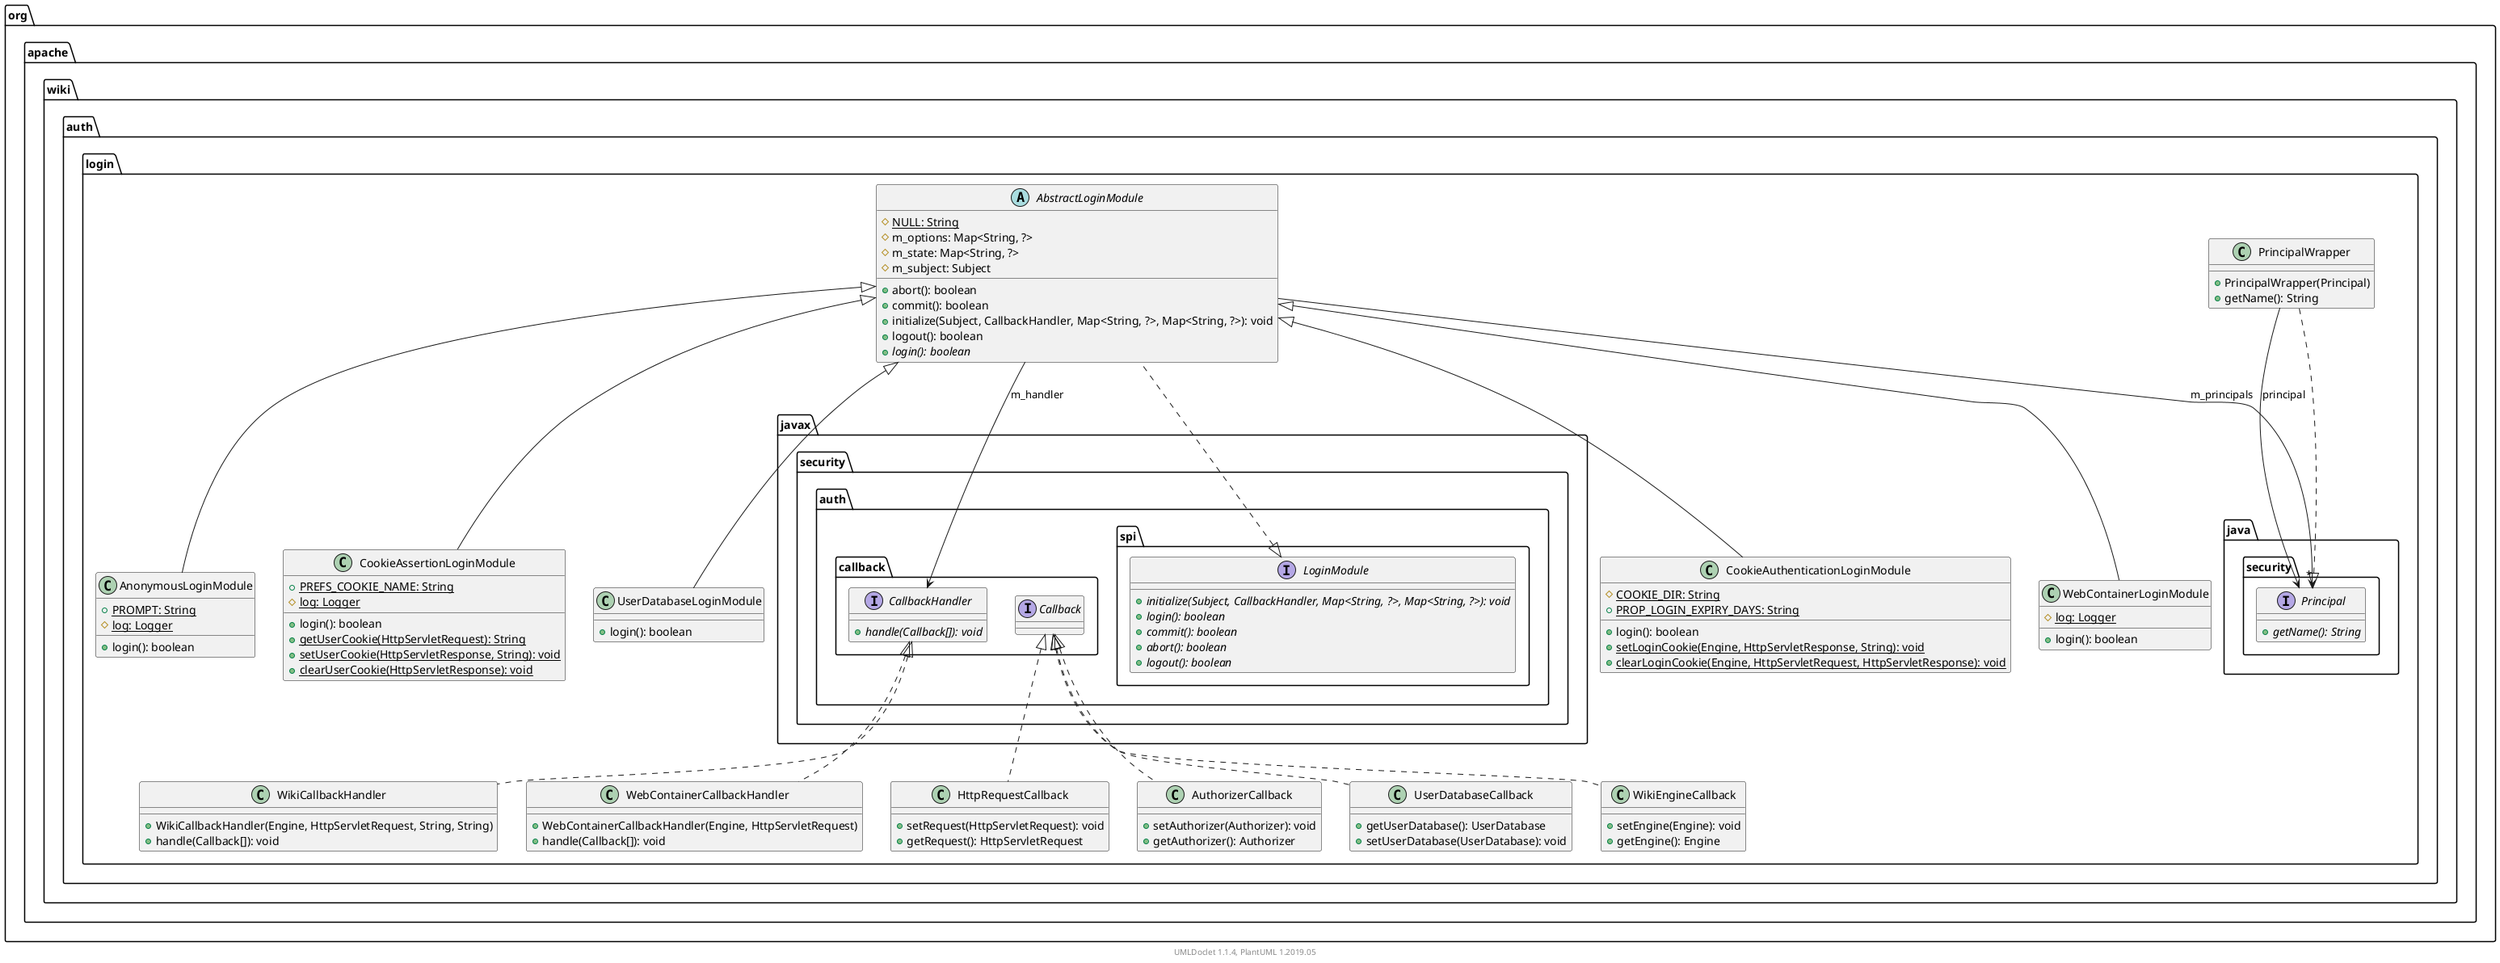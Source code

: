 @startuml

    namespace org.apache.wiki.auth.login {

        class PrincipalWrapper [[PrincipalWrapper.html]] {
            +PrincipalWrapper(Principal)
            +getName(): String
        }

        class WikiCallbackHandler [[WikiCallbackHandler.html]] {
            +WikiCallbackHandler(Engine, HttpServletRequest, String, String)
            +handle(Callback[]): void
        }

        class CookieAuthenticationLoginModule [[CookieAuthenticationLoginModule.html]] {
            {static} #COOKIE_DIR: String
            {static} +PROP_LOGIN_EXPIRY_DAYS: String
            +login(): boolean
            {static} +setLoginCookie(Engine, HttpServletResponse, String): void
            {static} +clearLoginCookie(Engine, HttpServletRequest, HttpServletResponse): void
        }

        class WebContainerLoginModule [[WebContainerLoginModule.html]] {
            {static} #log: Logger
            +login(): boolean
        }

        class AnonymousLoginModule [[AnonymousLoginModule.html]] {
            {static} +PROMPT: String
            {static} #log: Logger
            +login(): boolean
        }

        class HttpRequestCallback [[HttpRequestCallback.html]] {
            +setRequest(HttpServletRequest): void
            +getRequest(): HttpServletRequest
        }

        class CookieAssertionLoginModule [[CookieAssertionLoginModule.html]] {
            {static} +PREFS_COOKIE_NAME: String
            {static} #log: Logger
            +login(): boolean
            {static} +getUserCookie(HttpServletRequest): String
            {static} +setUserCookie(HttpServletResponse, String): void
            {static} +clearUserCookie(HttpServletResponse): void
        }

        class AuthorizerCallback [[AuthorizerCallback.html]] {
            +setAuthorizer(Authorizer): void
            +getAuthorizer(): Authorizer
        }

        abstract class AbstractLoginModule [[AbstractLoginModule.html]] {
            {static} #NULL: String
            #m_options: Map<String, ?>
            #m_state: Map<String, ?>
            #m_subject: Subject
            +abort(): boolean
            +commit(): boolean
            +initialize(Subject, CallbackHandler, Map<String, ?>, Map<String, ?>): void
            +logout(): boolean
            {abstract} +login(): boolean
        }

        class UserDatabaseCallback [[UserDatabaseCallback.html]] {
            +getUserDatabase(): UserDatabase
            +setUserDatabase(UserDatabase): void
        }

        class UserDatabaseLoginModule [[UserDatabaseLoginModule.html]] {
            +login(): boolean
        }

        class WebContainerCallbackHandler [[WebContainerCallbackHandler.html]] {
            +WebContainerCallbackHandler(Engine, HttpServletRequest)
            +handle(Callback[]): void
        }

        class WikiEngineCallback [[WikiEngineCallback.html]] {
            +setEngine(Engine): void
            +getEngine(): Engine
        }

        interface java.security.Principal {
            {abstract} +getName(): String
        }
        java.security.Principal <|.. PrincipalWrapper

        interface javax.security.auth.callback.CallbackHandler {
            {abstract} +handle(Callback[]): void
        }
        javax.security.auth.callback.CallbackHandler <|.. WikiCallbackHandler

        AbstractLoginModule <|-- CookieAuthenticationLoginModule

        AbstractLoginModule <|-- WebContainerLoginModule

        AbstractLoginModule <|-- AnonymousLoginModule

        interface javax.security.auth.callback.Callback
        javax.security.auth.callback.Callback <|.. HttpRequestCallback

        AbstractLoginModule <|-- CookieAssertionLoginModule

        javax.security.auth.callback.Callback <|.. AuthorizerCallback

        interface javax.security.auth.spi.LoginModule {
            {abstract} +initialize(Subject, CallbackHandler, Map<String, ?>, Map<String, ?>): void
            {abstract} +login(): boolean
            {abstract} +commit(): boolean
            {abstract} +abort(): boolean
            {abstract} +logout(): boolean
        }
        javax.security.auth.spi.LoginModule <|.. AbstractLoginModule

        javax.security.auth.callback.Callback <|.. UserDatabaseCallback

        AbstractLoginModule <|-- UserDatabaseLoginModule

        javax.security.auth.callback.CallbackHandler <|.. WebContainerCallbackHandler

        javax.security.auth.callback.Callback <|.. WikiEngineCallback

        PrincipalWrapper --> java.security.Principal: principal

        AbstractLoginModule --> javax.security.auth.callback.CallbackHandler: m_handler

        AbstractLoginModule --> "*" java.security.Principal: m_principals

    }


    center footer UMLDoclet 1.1.4, PlantUML 1.2019.05
@enduml
